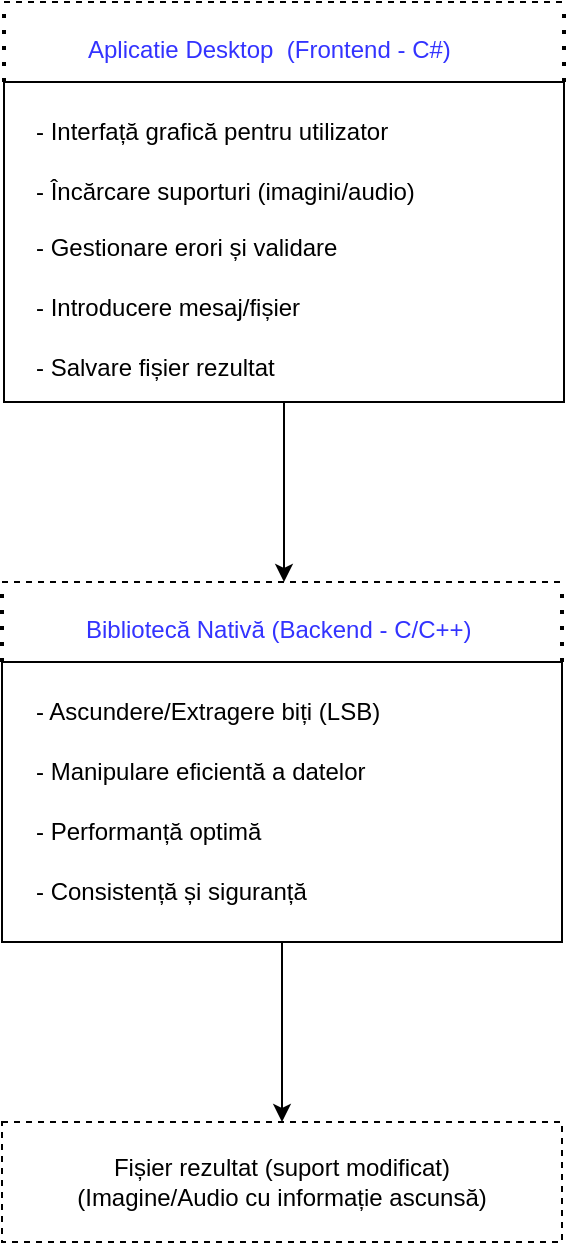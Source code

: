 <mxfile version="27.1.4">
  <diagram name="Page-1" id="YppAgKmHBsdK-q3D0ge3">
    <mxGraphModel dx="1281" dy="534" grid="1" gridSize="10" guides="1" tooltips="1" connect="1" arrows="1" fold="1" page="1" pageScale="1" pageWidth="2000" pageHeight="2000" math="0" shadow="0">
      <root>
        <mxCell id="0" />
        <mxCell id="1" parent="0" />
        <mxCell id="GSS0WRHJSl3Jgb3p2Y-e-32" style="edgeStyle=orthogonalEdgeStyle;rounded=0;orthogonalLoop=1;jettySize=auto;html=1;exitX=0.5;exitY=1;exitDx=0;exitDy=0;entryX=0.5;entryY=0;entryDx=0;entryDy=0;fillColor=light-dark(transparent,#3333FF);strokeColor=light-dark(#000000,#3333FF);" edge="1" parent="1" source="GSS0WRHJSl3Jgb3p2Y-e-16" target="GSS0WRHJSl3Jgb3p2Y-e-29">
          <mxGeometry relative="1" as="geometry" />
        </mxCell>
        <mxCell id="GSS0WRHJSl3Jgb3p2Y-e-16" value="" style="rounded=0;whiteSpace=wrap;html=1;" vertex="1" parent="1">
          <mxGeometry x="589" y="490" width="280" height="140" as="geometry" />
        </mxCell>
        <mxCell id="GSS0WRHJSl3Jgb3p2Y-e-17" value="&lt;span style=&quot;text-align: center; text-wrap-mode: nowrap;&quot;&gt;&lt;font style=&quot;color: light-dark(rgb(51, 51, 255), rgb(51, 51, 255));&quot;&gt;Bibliotecă Nativă (Backend - C/C++)&lt;/font&gt;&lt;/span&gt;" style="text;whiteSpace=wrap;html=1;" vertex="1" parent="1">
          <mxGeometry x="629" y="460" width="230" height="40" as="geometry" />
        </mxCell>
        <mxCell id="GSS0WRHJSl3Jgb3p2Y-e-18" value="" style="endArrow=none;dashed=1;html=1;dashPattern=1 3;strokeWidth=2;rounded=0;exitX=0;exitY=0;exitDx=0;exitDy=0;" edge="1" parent="1" source="GSS0WRHJSl3Jgb3p2Y-e-16">
          <mxGeometry width="50" height="50" relative="1" as="geometry">
            <mxPoint x="589" y="480" as="sourcePoint" />
            <mxPoint x="589" y="450" as="targetPoint" />
          </mxGeometry>
        </mxCell>
        <mxCell id="GSS0WRHJSl3Jgb3p2Y-e-20" value="" style="endArrow=none;dashed=1;html=1;dashPattern=1 3;strokeWidth=2;rounded=0;exitX=1;exitY=0;exitDx=0;exitDy=0;" edge="1" parent="1" source="GSS0WRHJSl3Jgb3p2Y-e-16">
          <mxGeometry width="50" height="50" relative="1" as="geometry">
            <mxPoint x="839" y="490" as="sourcePoint" />
            <mxPoint x="869" y="450" as="targetPoint" />
          </mxGeometry>
        </mxCell>
        <mxCell id="GSS0WRHJSl3Jgb3p2Y-e-23" value="" style="endArrow=none;dashed=1;html=1;rounded=0;" edge="1" parent="1">
          <mxGeometry width="50" height="50" relative="1" as="geometry">
            <mxPoint x="589" y="450" as="sourcePoint" />
            <mxPoint x="869" y="450" as="targetPoint" />
          </mxGeometry>
        </mxCell>
        <mxCell id="GSS0WRHJSl3Jgb3p2Y-e-31" style="edgeStyle=orthogonalEdgeStyle;rounded=0;orthogonalLoop=1;jettySize=auto;html=1;exitX=0.5;exitY=1;exitDx=0;exitDy=0;strokeColor=light-dark(#000000,#3333FF);" edge="1" parent="1" source="GSS0WRHJSl3Jgb3p2Y-e-24">
          <mxGeometry relative="1" as="geometry">
            <mxPoint x="730" y="450" as="targetPoint" />
          </mxGeometry>
        </mxCell>
        <mxCell id="GSS0WRHJSl3Jgb3p2Y-e-24" value="" style="rounded=0;whiteSpace=wrap;html=1;" vertex="1" parent="1">
          <mxGeometry x="590" y="200" width="280" height="160" as="geometry" />
        </mxCell>
        <mxCell id="GSS0WRHJSl3Jgb3p2Y-e-25" value="&lt;span style=&quot;text-align: center; text-wrap-mode: nowrap;&quot;&gt;&lt;font style=&quot;color: light-dark(rgb(51, 51, 255), rgb(51, 51, 255));&quot;&gt;Aplicatie Desktop&amp;nbsp;&amp;nbsp;(Frontend - C#)&amp;nbsp;&lt;/font&gt;&lt;/span&gt;" style="text;whiteSpace=wrap;html=1;" vertex="1" parent="1">
          <mxGeometry x="630" y="170" width="230" height="40" as="geometry" />
        </mxCell>
        <mxCell id="GSS0WRHJSl3Jgb3p2Y-e-26" value="" style="endArrow=none;dashed=1;html=1;dashPattern=1 3;strokeWidth=2;rounded=0;exitX=0;exitY=0;exitDx=0;exitDy=0;" edge="1" parent="1" source="GSS0WRHJSl3Jgb3p2Y-e-24">
          <mxGeometry width="50" height="50" relative="1" as="geometry">
            <mxPoint x="590" y="190" as="sourcePoint" />
            <mxPoint x="590" y="160" as="targetPoint" />
          </mxGeometry>
        </mxCell>
        <mxCell id="GSS0WRHJSl3Jgb3p2Y-e-27" value="" style="endArrow=none;dashed=1;html=1;dashPattern=1 3;strokeWidth=2;rounded=0;exitX=1;exitY=0;exitDx=0;exitDy=0;" edge="1" parent="1" source="GSS0WRHJSl3Jgb3p2Y-e-24">
          <mxGeometry width="50" height="50" relative="1" as="geometry">
            <mxPoint x="840" y="200" as="sourcePoint" />
            <mxPoint x="870" y="160" as="targetPoint" />
          </mxGeometry>
        </mxCell>
        <mxCell id="GSS0WRHJSl3Jgb3p2Y-e-28" value="" style="endArrow=none;dashed=1;html=1;rounded=0;" edge="1" parent="1">
          <mxGeometry width="50" height="50" relative="1" as="geometry">
            <mxPoint x="590" y="160" as="sourcePoint" />
            <mxPoint x="870" y="160" as="targetPoint" />
          </mxGeometry>
        </mxCell>
        <mxCell id="GSS0WRHJSl3Jgb3p2Y-e-29" value="&lt;font style=&quot;color: light-dark(rgb(0, 0, 0), rgb(51, 51, 255));&quot;&gt;Fișier rezultat (suport modificat)&lt;/font&gt;&lt;div&gt;&lt;font style=&quot;color: light-dark(rgb(0, 0, 0), rgb(51, 51, 255));&quot;&gt;(Imagine/Audio cu informație ascunsă)&lt;/font&gt;&lt;/div&gt;" style="rounded=0;whiteSpace=wrap;html=1;dashed=1;" vertex="1" parent="1">
          <mxGeometry x="589" y="720" width="280" height="60" as="geometry" />
        </mxCell>
        <mxCell id="GSS0WRHJSl3Jgb3p2Y-e-38" value="- Interfață grafică pentru utilizator" style="text;strokeColor=none;fillColor=none;align=left;verticalAlign=middle;spacingLeft=4;spacingRight=4;overflow=hidden;points=[[0,0.5],[1,0.5]];portConstraint=eastwest;rotatable=0;whiteSpace=wrap;html=1;" vertex="1" parent="1">
          <mxGeometry x="600" y="210" width="210" height="30" as="geometry" />
        </mxCell>
        <mxCell id="GSS0WRHJSl3Jgb3p2Y-e-39" value="- Încărcare suporturi (imagini/audio)&amp;nbsp;" style="text;strokeColor=none;fillColor=none;align=left;verticalAlign=middle;spacingLeft=4;spacingRight=4;overflow=hidden;points=[[0,0.5],[1,0.5]];portConstraint=eastwest;rotatable=0;whiteSpace=wrap;html=1;" vertex="1" parent="1">
          <mxGeometry x="600" y="240" width="220" height="30" as="geometry" />
        </mxCell>
        <mxCell id="GSS0WRHJSl3Jgb3p2Y-e-41" value="- Gestionare erori și validare&amp;nbsp;" style="text;strokeColor=none;fillColor=none;align=left;verticalAlign=middle;spacingLeft=4;spacingRight=4;overflow=hidden;points=[[0,0.5],[1,0.5]];portConstraint=eastwest;rotatable=0;whiteSpace=wrap;html=1;" vertex="1" parent="1">
          <mxGeometry x="600" y="270" width="220" height="25" as="geometry" />
        </mxCell>
        <mxCell id="GSS0WRHJSl3Jgb3p2Y-e-43" value="- Introducere mesaj/fișier&amp;nbsp; &amp;nbsp;" style="text;strokeColor=none;fillColor=none;align=left;verticalAlign=middle;spacingLeft=4;spacingRight=4;overflow=hidden;points=[[0,0.5],[1,0.5]];portConstraint=eastwest;rotatable=0;whiteSpace=wrap;html=1;" vertex="1" parent="1">
          <mxGeometry x="600" y="300" width="220" height="25" as="geometry" />
        </mxCell>
        <mxCell id="GSS0WRHJSl3Jgb3p2Y-e-44" value="- Salvare fișier rezultat&amp;nbsp;" style="text;strokeColor=none;fillColor=none;align=left;verticalAlign=middle;spacingLeft=4;spacingRight=4;overflow=hidden;points=[[0,0.5],[1,0.5]];portConstraint=eastwest;rotatable=0;whiteSpace=wrap;html=1;" vertex="1" parent="1">
          <mxGeometry x="600" y="330" width="220" height="25" as="geometry" />
        </mxCell>
        <mxCell id="GSS0WRHJSl3Jgb3p2Y-e-45" value="- Ascundere/Extragere biți (LSB)" style="text;strokeColor=none;fillColor=none;align=left;verticalAlign=middle;spacingLeft=4;spacingRight=4;overflow=hidden;points=[[0,0.5],[1,0.5]];portConstraint=eastwest;rotatable=0;whiteSpace=wrap;html=1;" vertex="1" parent="1">
          <mxGeometry x="600" y="500" width="210" height="30" as="geometry" />
        </mxCell>
        <mxCell id="GSS0WRHJSl3Jgb3p2Y-e-46" value="- Manipulare eficientă a datelor&amp;nbsp;&amp;nbsp;" style="text;strokeColor=none;fillColor=none;align=left;verticalAlign=middle;spacingLeft=4;spacingRight=4;overflow=hidden;points=[[0,0.5],[1,0.5]];portConstraint=eastwest;rotatable=0;whiteSpace=wrap;html=1;" vertex="1" parent="1">
          <mxGeometry x="600" y="530" width="210" height="30" as="geometry" />
        </mxCell>
        <mxCell id="GSS0WRHJSl3Jgb3p2Y-e-47" value="- Performanță optimă&amp;nbsp;" style="text;strokeColor=none;fillColor=none;align=left;verticalAlign=middle;spacingLeft=4;spacingRight=4;overflow=hidden;points=[[0,0.5],[1,0.5]];portConstraint=eastwest;rotatable=0;whiteSpace=wrap;html=1;" vertex="1" parent="1">
          <mxGeometry x="600" y="560" width="210" height="30" as="geometry" />
        </mxCell>
        <mxCell id="GSS0WRHJSl3Jgb3p2Y-e-48" value="- Consistență și siguranță&amp;nbsp; &amp;nbsp;" style="text;strokeColor=none;fillColor=none;align=left;verticalAlign=middle;spacingLeft=4;spacingRight=4;overflow=hidden;points=[[0,0.5],[1,0.5]];portConstraint=eastwest;rotatable=0;whiteSpace=wrap;html=1;" vertex="1" parent="1">
          <mxGeometry x="600" y="590" width="210" height="30" as="geometry" />
        </mxCell>
      </root>
    </mxGraphModel>
  </diagram>
</mxfile>
